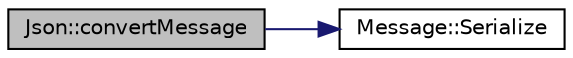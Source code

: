 digraph "Json::convertMessage"
{
 // LATEX_PDF_SIZE
  edge [fontname="Helvetica",fontsize="10",labelfontname="Helvetica",labelfontsize="10"];
  node [fontname="Helvetica",fontsize="10",shape=record];
  rankdir="LR";
  Node1 [label="Json::convertMessage",height=0.2,width=0.4,color="black", fillcolor="grey75", style="filled", fontcolor="black",tooltip="Convert from Message.h to string json."];
  Node1 -> Node2 [color="midnightblue",fontsize="10",style="solid",fontname="Helvetica"];
  Node2 [label="Message::Serialize",height=0.2,width=0.4,color="black", fillcolor="white", style="filled",URL="$class_message.html#a785bbe037777952b3101f379cddb91e0",tooltip="Method for loading the object's information into a json."];
}
